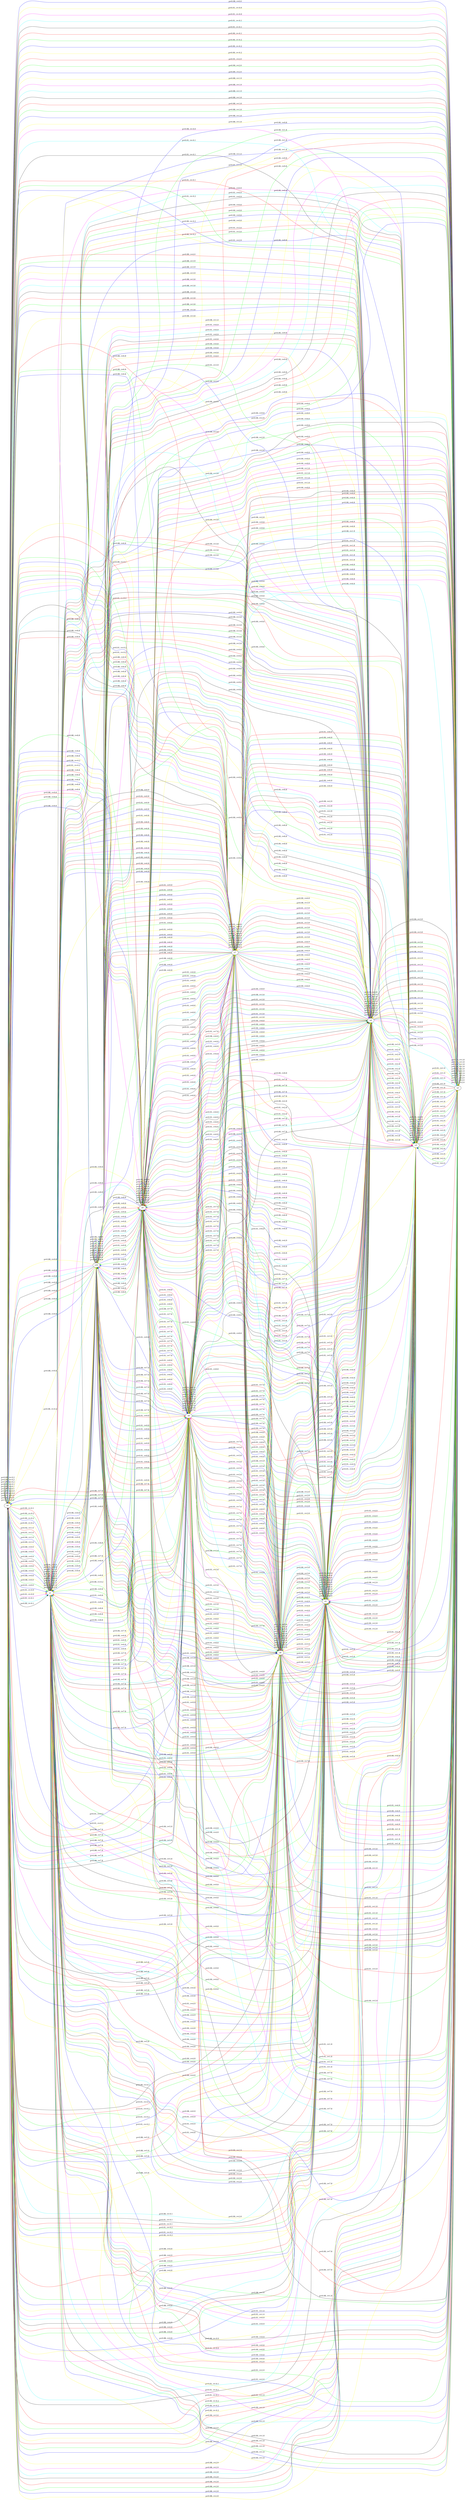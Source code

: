 digraph MDP {
ranksep=2; rankdir=LR; 
s0 -> s0 [label = " p=1.00, r=0.0", color=red];
s0 -> s0 [label = " p=0.92, r=0.0", color=green];
s0 -> s1 [label = " p=0.08, r=0.0", color=green];
s0 -> s0 [label = " p=0.91, r=0.0", color=blue];
s0 -> s1 [label = " p=0.01, r=0.0", color=blue];
s0 -> s2 [label = " p=0.08, r=0.0", color=blue];
s0 -> s0 [label = " p=0.90, r=-0.0", color=yellow];
s0 -> s1 [label = " p=0.01, r=-0.0", color=yellow];
s0 -> s2 [label = " p=0.01, r=-0.0", color=yellow];
s0 -> s3 [label = " p=0.08, r=-0.0", color=yellow];
s0 -> s0 [label = " p=0.89, r=-0.0", color=magenta];
s0 -> s1 [label = " p=0.01, r=-0.0", color=magenta];
s0 -> s2 [label = " p=0.01, r=-0.0", color=magenta];
s0 -> s3 [label = " p=0.01, r=-0.0", color=magenta];
s0 -> s4 [label = " p=0.08, r=-0.0", color=magenta];
s0 -> s0 [label = " p=0.88, r=-0.1", color=cyan];
s0 -> s1 [label = " p=0.01, r=-0.1", color=cyan];
s0 -> s2 [label = " p=0.01, r=-0.1", color=cyan];
s0 -> s3 [label = " p=0.01, r=-0.1", color=cyan];
s0 -> s4 [label = " p=0.01, r=-0.1", color=cyan];
s0 -> s5 [label = " p=0.08, r=-0.1", color=cyan];
s0 -> s0 [label = " p=0.88, r=-0.1", color=black];
s0 -> s1 [label = " p=0.00, r=-0.1", color=black];
s0 -> s2 [label = " p=0.01, r=-0.1", color=black];
s0 -> s3 [label = " p=0.01, r=-0.1", color=black];
s0 -> s4 [label = " p=0.01, r=-0.1", color=black];
s0 -> s5 [label = " p=0.01, r=-0.1", color=black];
s0 -> s6 [label = " p=0.08, r=-0.1", color=black];
s0 -> s0 [label = " p=0.88, r=-0.1", color=red];
s0 -> s1 [label = " p=0.00, r=-0.1", color=red];
s0 -> s2 [label = " p=0.00, r=-0.1", color=red];
s0 -> s3 [label = " p=0.01, r=-0.1", color=red];
s0 -> s4 [label = " p=0.01, r=-0.1", color=red];
s0 -> s5 [label = " p=0.01, r=-0.1", color=red];
s0 -> s6 [label = " p=0.01, r=-0.1", color=red];
s0 -> s7 [label = " p=0.08, r=-0.1", color=red];
s0 -> s0 [label = " p=0.88, r=-0.2", color=green];
s0 -> s1 [label = " p=0.00, r=-0.2", color=green];
s0 -> s2 [label = " p=0.00, r=-0.2", color=green];
s0 -> s3 [label = " p=0.00, r=-0.2", color=green];
s0 -> s4 [label = " p=0.01, r=-0.2", color=green];
s0 -> s5 [label = " p=0.01, r=-0.2", color=green];
s0 -> s6 [label = " p=0.01, r=-0.2", color=green];
s0 -> s7 [label = " p=0.01, r=-0.2", color=green];
s0 -> s8 [label = " p=0.08, r=-0.2", color=green];
s0 -> s0 [label = " p=0.88, r=-0.2", color=blue];
s0 -> s1 [label = " p=0.00, r=-0.2", color=blue];
s0 -> s2 [label = " p=0.00, r=-0.2", color=blue];
s0 -> s3 [label = " p=0.00, r=-0.2", color=blue];
s0 -> s4 [label = " p=0.00, r=-0.2", color=blue];
s0 -> s5 [label = " p=0.01, r=-0.2", color=blue];
s0 -> s6 [label = " p=0.01, r=-0.2", color=blue];
s0 -> s7 [label = " p=0.01, r=-0.2", color=blue];
s0 -> s8 [label = " p=0.01, r=-0.2", color=blue];
s0 -> s9 [label = " p=0.08, r=-0.2", color=blue];
s0 -> s0 [label = " p=0.88, r=-0.2", color=yellow];
s0 -> s1 [label = " p=0.00, r=-0.2", color=yellow];
s0 -> s2 [label = " p=0.00, r=-0.2", color=yellow];
s0 -> s3 [label = " p=0.00, r=-0.2", color=yellow];
s0 -> s4 [label = " p=0.00, r=-0.2", color=yellow];
s0 -> s5 [label = " p=0.00, r=-0.2", color=yellow];
s0 -> s6 [label = " p=0.01, r=-0.2", color=yellow];
s0 -> s7 [label = " p=0.01, r=-0.2", color=yellow];
s0 -> s8 [label = " p=0.01, r=-0.2", color=yellow];
s0 -> s9 [label = " p=0.01, r=-0.2", color=yellow];
s0 -> s10 [label = " p=0.08, r=-0.2", color=yellow];
s1 -> s0 [label = " p=0.92, r=1.0", color=red];
s1 -> s1 [label = " p=0.08, r=1.0", color=red];
s1 -> s0 [label = " p=0.91, r=1.0", color=green];
s1 -> s1 [label = " p=0.01, r=1.0", color=green];
s1 -> s2 [label = " p=0.08, r=1.0", color=green];
s1 -> s0 [label = " p=0.90, r=1.0", color=blue];
s1 -> s1 [label = " p=0.01, r=1.0", color=blue];
s1 -> s2 [label = " p=0.01, r=1.0", color=blue];
s1 -> s3 [label = " p=0.08, r=1.0", color=blue];
s1 -> s0 [label = " p=0.89, r=1.0", color=yellow];
s1 -> s1 [label = " p=0.01, r=1.0", color=yellow];
s1 -> s2 [label = " p=0.01, r=1.0", color=yellow];
s1 -> s3 [label = " p=0.01, r=1.0", color=yellow];
s1 -> s4 [label = " p=0.08, r=1.0", color=yellow];
s1 -> s0 [label = " p=0.88, r=0.9", color=magenta];
s1 -> s1 [label = " p=0.01, r=0.9", color=magenta];
s1 -> s2 [label = " p=0.01, r=0.9", color=magenta];
s1 -> s3 [label = " p=0.01, r=0.9", color=magenta];
s1 -> s4 [label = " p=0.01, r=0.9", color=magenta];
s1 -> s5 [label = " p=0.08, r=0.9", color=magenta];
s1 -> s0 [label = " p=0.88, r=0.9", color=cyan];
s1 -> s1 [label = " p=0.00, r=0.9", color=cyan];
s1 -> s2 [label = " p=0.01, r=0.9", color=cyan];
s1 -> s3 [label = " p=0.01, r=0.9", color=cyan];
s1 -> s4 [label = " p=0.01, r=0.9", color=cyan];
s1 -> s5 [label = " p=0.01, r=0.9", color=cyan];
s1 -> s6 [label = " p=0.08, r=0.9", color=cyan];
s1 -> s0 [label = " p=0.88, r=0.9", color=black];
s1 -> s1 [label = " p=0.00, r=0.9", color=black];
s1 -> s2 [label = " p=0.00, r=0.9", color=black];
s1 -> s3 [label = " p=0.01, r=0.9", color=black];
s1 -> s4 [label = " p=0.01, r=0.9", color=black];
s1 -> s5 [label = " p=0.01, r=0.9", color=black];
s1 -> s6 [label = " p=0.01, r=0.9", color=black];
s1 -> s7 [label = " p=0.08, r=0.9", color=black];
s1 -> s0 [label = " p=0.88, r=0.8", color=red];
s1 -> s1 [label = " p=0.00, r=0.8", color=red];
s1 -> s2 [label = " p=0.00, r=0.8", color=red];
s1 -> s3 [label = " p=0.00, r=0.8", color=red];
s1 -> s4 [label = " p=0.01, r=0.8", color=red];
s1 -> s5 [label = " p=0.01, r=0.8", color=red];
s1 -> s6 [label = " p=0.01, r=0.8", color=red];
s1 -> s7 [label = " p=0.01, r=0.8", color=red];
s1 -> s8 [label = " p=0.08, r=0.8", color=red];
s1 -> s0 [label = " p=0.88, r=0.8", color=green];
s1 -> s1 [label = " p=0.00, r=0.8", color=green];
s1 -> s2 [label = " p=0.00, r=0.8", color=green];
s1 -> s3 [label = " p=0.00, r=0.8", color=green];
s1 -> s4 [label = " p=0.00, r=0.8", color=green];
s1 -> s5 [label = " p=0.01, r=0.8", color=green];
s1 -> s6 [label = " p=0.01, r=0.8", color=green];
s1 -> s7 [label = " p=0.01, r=0.8", color=green];
s1 -> s8 [label = " p=0.01, r=0.8", color=green];
s1 -> s9 [label = " p=0.08, r=0.8", color=green];
s1 -> s0 [label = " p=0.88, r=0.8", color=blue];
s1 -> s1 [label = " p=0.00, r=0.8", color=blue];
s1 -> s2 [label = " p=0.00, r=0.8", color=blue];
s1 -> s3 [label = " p=0.00, r=0.8", color=blue];
s1 -> s4 [label = " p=0.00, r=0.8", color=blue];
s1 -> s5 [label = " p=0.00, r=0.8", color=blue];
s1 -> s6 [label = " p=0.01, r=0.8", color=blue];
s1 -> s7 [label = " p=0.01, r=0.8", color=blue];
s1 -> s8 [label = " p=0.01, r=0.8", color=blue];
s1 -> s9 [label = " p=0.01, r=0.8", color=blue];
s1 -> s10 [label = " p=0.08, r=0.8", color=blue];
s1 -> s0 [label = " p=0.88, r=0.8", color=yellow];
s1 -> s1 [label = " p=0.00, r=0.8", color=yellow];
s1 -> s2 [label = " p=0.00, r=0.8", color=yellow];
s1 -> s3 [label = " p=0.00, r=0.8", color=yellow];
s1 -> s4 [label = " p=0.00, r=0.8", color=yellow];
s1 -> s5 [label = " p=0.00, r=0.8", color=yellow];
s1 -> s6 [label = " p=0.01, r=0.8", color=yellow];
s1 -> s7 [label = " p=0.01, r=0.8", color=yellow];
s1 -> s8 [label = " p=0.01, r=0.8", color=yellow];
s1 -> s9 [label = " p=0.01, r=0.8", color=yellow];
s1 -> s10 [label = " p=0.08, r=0.8", color=yellow];
s2 -> s0 [label = " p=0.91, r=2.0", color=red];
s2 -> s1 [label = " p=0.01, r=2.0", color=red];
s2 -> s2 [label = " p=0.08, r=2.0", color=red];
s2 -> s0 [label = " p=0.90, r=2.0", color=green];
s2 -> s1 [label = " p=0.01, r=2.0", color=green];
s2 -> s2 [label = " p=0.01, r=2.0", color=green];
s2 -> s3 [label = " p=0.08, r=2.0", color=green];
s2 -> s0 [label = " p=0.89, r=2.0", color=blue];
s2 -> s1 [label = " p=0.01, r=2.0", color=blue];
s2 -> s2 [label = " p=0.01, r=2.0", color=blue];
s2 -> s3 [label = " p=0.01, r=2.0", color=blue];
s2 -> s4 [label = " p=0.08, r=2.0", color=blue];
s2 -> s0 [label = " p=0.88, r=1.9", color=yellow];
s2 -> s1 [label = " p=0.01, r=1.9", color=yellow];
s2 -> s2 [label = " p=0.01, r=1.9", color=yellow];
s2 -> s3 [label = " p=0.01, r=1.9", color=yellow];
s2 -> s4 [label = " p=0.01, r=1.9", color=yellow];
s2 -> s5 [label = " p=0.08, r=1.9", color=yellow];
s2 -> s0 [label = " p=0.88, r=1.9", color=magenta];
s2 -> s1 [label = " p=0.00, r=1.9", color=magenta];
s2 -> s2 [label = " p=0.01, r=1.9", color=magenta];
s2 -> s3 [label = " p=0.01, r=1.9", color=magenta];
s2 -> s4 [label = " p=0.01, r=1.9", color=magenta];
s2 -> s5 [label = " p=0.01, r=1.9", color=magenta];
s2 -> s6 [label = " p=0.08, r=1.9", color=magenta];
s2 -> s0 [label = " p=0.88, r=1.9", color=cyan];
s2 -> s1 [label = " p=0.00, r=1.9", color=cyan];
s2 -> s2 [label = " p=0.00, r=1.9", color=cyan];
s2 -> s3 [label = " p=0.01, r=1.9", color=cyan];
s2 -> s4 [label = " p=0.01, r=1.9", color=cyan];
s2 -> s5 [label = " p=0.01, r=1.9", color=cyan];
s2 -> s6 [label = " p=0.01, r=1.9", color=cyan];
s2 -> s7 [label = " p=0.08, r=1.9", color=cyan];
s2 -> s0 [label = " p=0.88, r=1.8", color=black];
s2 -> s1 [label = " p=0.00, r=1.8", color=black];
s2 -> s2 [label = " p=0.00, r=1.8", color=black];
s2 -> s3 [label = " p=0.00, r=1.8", color=black];
s2 -> s4 [label = " p=0.01, r=1.8", color=black];
s2 -> s5 [label = " p=0.01, r=1.8", color=black];
s2 -> s6 [label = " p=0.01, r=1.8", color=black];
s2 -> s7 [label = " p=0.01, r=1.8", color=black];
s2 -> s8 [label = " p=0.08, r=1.8", color=black];
s2 -> s0 [label = " p=0.88, r=1.8", color=red];
s2 -> s1 [label = " p=0.00, r=1.8", color=red];
s2 -> s2 [label = " p=0.00, r=1.8", color=red];
s2 -> s3 [label = " p=0.00, r=1.8", color=red];
s2 -> s4 [label = " p=0.00, r=1.8", color=red];
s2 -> s5 [label = " p=0.01, r=1.8", color=red];
s2 -> s6 [label = " p=0.01, r=1.8", color=red];
s2 -> s7 [label = " p=0.01, r=1.8", color=red];
s2 -> s8 [label = " p=0.01, r=1.8", color=red];
s2 -> s9 [label = " p=0.08, r=1.8", color=red];
s2 -> s0 [label = " p=0.88, r=1.8", color=green];
s2 -> s1 [label = " p=0.00, r=1.8", color=green];
s2 -> s2 [label = " p=0.00, r=1.8", color=green];
s2 -> s3 [label = " p=0.00, r=1.8", color=green];
s2 -> s4 [label = " p=0.00, r=1.8", color=green];
s2 -> s5 [label = " p=0.00, r=1.8", color=green];
s2 -> s6 [label = " p=0.01, r=1.8", color=green];
s2 -> s7 [label = " p=0.01, r=1.8", color=green];
s2 -> s8 [label = " p=0.01, r=1.8", color=green];
s2 -> s9 [label = " p=0.01, r=1.8", color=green];
s2 -> s10 [label = " p=0.08, r=1.8", color=green];
s2 -> s0 [label = " p=0.88, r=1.8", color=blue];
s2 -> s1 [label = " p=0.00, r=1.8", color=blue];
s2 -> s2 [label = " p=0.00, r=1.8", color=blue];
s2 -> s3 [label = " p=0.00, r=1.8", color=blue];
s2 -> s4 [label = " p=0.00, r=1.8", color=blue];
s2 -> s5 [label = " p=0.00, r=1.8", color=blue];
s2 -> s6 [label = " p=0.01, r=1.8", color=blue];
s2 -> s7 [label = " p=0.01, r=1.8", color=blue];
s2 -> s8 [label = " p=0.01, r=1.8", color=blue];
s2 -> s9 [label = " p=0.01, r=1.8", color=blue];
s2 -> s10 [label = " p=0.08, r=1.8", color=blue];
s2 -> s0 [label = " p=0.88, r=1.8", color=yellow];
s2 -> s1 [label = " p=0.00, r=1.8", color=yellow];
s2 -> s2 [label = " p=0.00, r=1.8", color=yellow];
s2 -> s3 [label = " p=0.00, r=1.8", color=yellow];
s2 -> s4 [label = " p=0.00, r=1.8", color=yellow];
s2 -> s5 [label = " p=0.00, r=1.8", color=yellow];
s2 -> s6 [label = " p=0.01, r=1.8", color=yellow];
s2 -> s7 [label = " p=0.01, r=1.8", color=yellow];
s2 -> s8 [label = " p=0.01, r=1.8", color=yellow];
s2 -> s9 [label = " p=0.01, r=1.8", color=yellow];
s2 -> s10 [label = " p=0.08, r=1.8", color=yellow];
s3 -> s0 [label = " p=0.90, r=3.0", color=red];
s3 -> s1 [label = " p=0.01, r=3.0", color=red];
s3 -> s2 [label = " p=0.01, r=3.0", color=red];
s3 -> s3 [label = " p=0.08, r=3.0", color=red];
s3 -> s0 [label = " p=0.89, r=3.0", color=green];
s3 -> s1 [label = " p=0.01, r=3.0", color=green];
s3 -> s2 [label = " p=0.01, r=3.0", color=green];
s3 -> s3 [label = " p=0.01, r=3.0", color=green];
s3 -> s4 [label = " p=0.08, r=3.0", color=green];
s3 -> s0 [label = " p=0.88, r=2.9", color=blue];
s3 -> s1 [label = " p=0.01, r=2.9", color=blue];
s3 -> s2 [label = " p=0.01, r=2.9", color=blue];
s3 -> s3 [label = " p=0.01, r=2.9", color=blue];
s3 -> s4 [label = " p=0.01, r=2.9", color=blue];
s3 -> s5 [label = " p=0.08, r=2.9", color=blue];
s3 -> s0 [label = " p=0.88, r=2.9", color=yellow];
s3 -> s1 [label = " p=0.00, r=2.9", color=yellow];
s3 -> s2 [label = " p=0.01, r=2.9", color=yellow];
s3 -> s3 [label = " p=0.01, r=2.9", color=yellow];
s3 -> s4 [label = " p=0.01, r=2.9", color=yellow];
s3 -> s5 [label = " p=0.01, r=2.9", color=yellow];
s3 -> s6 [label = " p=0.08, r=2.9", color=yellow];
s3 -> s0 [label = " p=0.88, r=2.9", color=magenta];
s3 -> s1 [label = " p=0.00, r=2.9", color=magenta];
s3 -> s2 [label = " p=0.00, r=2.9", color=magenta];
s3 -> s3 [label = " p=0.01, r=2.9", color=magenta];
s3 -> s4 [label = " p=0.01, r=2.9", color=magenta];
s3 -> s5 [label = " p=0.01, r=2.9", color=magenta];
s3 -> s6 [label = " p=0.01, r=2.9", color=magenta];
s3 -> s7 [label = " p=0.08, r=2.9", color=magenta];
s3 -> s0 [label = " p=0.88, r=2.8", color=cyan];
s3 -> s1 [label = " p=0.00, r=2.8", color=cyan];
s3 -> s2 [label = " p=0.00, r=2.8", color=cyan];
s3 -> s3 [label = " p=0.00, r=2.8", color=cyan];
s3 -> s4 [label = " p=0.01, r=2.8", color=cyan];
s3 -> s5 [label = " p=0.01, r=2.8", color=cyan];
s3 -> s6 [label = " p=0.01, r=2.8", color=cyan];
s3 -> s7 [label = " p=0.01, r=2.8", color=cyan];
s3 -> s8 [label = " p=0.08, r=2.8", color=cyan];
s3 -> s0 [label = " p=0.88, r=2.8", color=black];
s3 -> s1 [label = " p=0.00, r=2.8", color=black];
s3 -> s2 [label = " p=0.00, r=2.8", color=black];
s3 -> s3 [label = " p=0.00, r=2.8", color=black];
s3 -> s4 [label = " p=0.00, r=2.8", color=black];
s3 -> s5 [label = " p=0.01, r=2.8", color=black];
s3 -> s6 [label = " p=0.01, r=2.8", color=black];
s3 -> s7 [label = " p=0.01, r=2.8", color=black];
s3 -> s8 [label = " p=0.01, r=2.8", color=black];
s3 -> s9 [label = " p=0.08, r=2.8", color=black];
s3 -> s0 [label = " p=0.88, r=2.8", color=red];
s3 -> s1 [label = " p=0.00, r=2.8", color=red];
s3 -> s2 [label = " p=0.00, r=2.8", color=red];
s3 -> s3 [label = " p=0.00, r=2.8", color=red];
s3 -> s4 [label = " p=0.00, r=2.8", color=red];
s3 -> s5 [label = " p=0.00, r=2.8", color=red];
s3 -> s6 [label = " p=0.01, r=2.8", color=red];
s3 -> s7 [label = " p=0.01, r=2.8", color=red];
s3 -> s8 [label = " p=0.01, r=2.8", color=red];
s3 -> s9 [label = " p=0.01, r=2.8", color=red];
s3 -> s10 [label = " p=0.08, r=2.8", color=red];
s3 -> s0 [label = " p=0.88, r=2.8", color=green];
s3 -> s1 [label = " p=0.00, r=2.8", color=green];
s3 -> s2 [label = " p=0.00, r=2.8", color=green];
s3 -> s3 [label = " p=0.00, r=2.8", color=green];
s3 -> s4 [label = " p=0.00, r=2.8", color=green];
s3 -> s5 [label = " p=0.00, r=2.8", color=green];
s3 -> s6 [label = " p=0.01, r=2.8", color=green];
s3 -> s7 [label = " p=0.01, r=2.8", color=green];
s3 -> s8 [label = " p=0.01, r=2.8", color=green];
s3 -> s9 [label = " p=0.01, r=2.8", color=green];
s3 -> s10 [label = " p=0.08, r=2.8", color=green];
s3 -> s0 [label = " p=0.88, r=2.8", color=blue];
s3 -> s1 [label = " p=0.00, r=2.8", color=blue];
s3 -> s2 [label = " p=0.00, r=2.8", color=blue];
s3 -> s3 [label = " p=0.00, r=2.8", color=blue];
s3 -> s4 [label = " p=0.00, r=2.8", color=blue];
s3 -> s5 [label = " p=0.00, r=2.8", color=blue];
s3 -> s6 [label = " p=0.01, r=2.8", color=blue];
s3 -> s7 [label = " p=0.01, r=2.8", color=blue];
s3 -> s8 [label = " p=0.01, r=2.8", color=blue];
s3 -> s9 [label = " p=0.01, r=2.8", color=blue];
s3 -> s10 [label = " p=0.08, r=2.8", color=blue];
s3 -> s0 [label = " p=0.88, r=2.8", color=yellow];
s3 -> s1 [label = " p=0.00, r=2.8", color=yellow];
s3 -> s2 [label = " p=0.00, r=2.8", color=yellow];
s3 -> s3 [label = " p=0.00, r=2.8", color=yellow];
s3 -> s4 [label = " p=0.00, r=2.8", color=yellow];
s3 -> s5 [label = " p=0.00, r=2.8", color=yellow];
s3 -> s6 [label = " p=0.01, r=2.8", color=yellow];
s3 -> s7 [label = " p=0.01, r=2.8", color=yellow];
s3 -> s8 [label = " p=0.01, r=2.8", color=yellow];
s3 -> s9 [label = " p=0.01, r=2.8", color=yellow];
s3 -> s10 [label = " p=0.08, r=2.8", color=yellow];
s4 -> s0 [label = " p=0.89, r=4.0", color=red];
s4 -> s1 [label = " p=0.01, r=4.0", color=red];
s4 -> s2 [label = " p=0.01, r=4.0", color=red];
s4 -> s3 [label = " p=0.01, r=4.0", color=red];
s4 -> s4 [label = " p=0.08, r=4.0", color=red];
s4 -> s0 [label = " p=0.88, r=3.9", color=green];
s4 -> s1 [label = " p=0.01, r=3.9", color=green];
s4 -> s2 [label = " p=0.01, r=3.9", color=green];
s4 -> s3 [label = " p=0.01, r=3.9", color=green];
s4 -> s4 [label = " p=0.01, r=3.9", color=green];
s4 -> s5 [label = " p=0.08, r=3.9", color=green];
s4 -> s0 [label = " p=0.88, r=3.9", color=blue];
s4 -> s1 [label = " p=0.00, r=3.9", color=blue];
s4 -> s2 [label = " p=0.01, r=3.9", color=blue];
s4 -> s3 [label = " p=0.01, r=3.9", color=blue];
s4 -> s4 [label = " p=0.01, r=3.9", color=blue];
s4 -> s5 [label = " p=0.01, r=3.9", color=blue];
s4 -> s6 [label = " p=0.08, r=3.9", color=blue];
s4 -> s0 [label = " p=0.88, r=3.9", color=yellow];
s4 -> s1 [label = " p=0.00, r=3.9", color=yellow];
s4 -> s2 [label = " p=0.00, r=3.9", color=yellow];
s4 -> s3 [label = " p=0.01, r=3.9", color=yellow];
s4 -> s4 [label = " p=0.01, r=3.9", color=yellow];
s4 -> s5 [label = " p=0.01, r=3.9", color=yellow];
s4 -> s6 [label = " p=0.01, r=3.9", color=yellow];
s4 -> s7 [label = " p=0.08, r=3.9", color=yellow];
s4 -> s0 [label = " p=0.88, r=3.8", color=magenta];
s4 -> s1 [label = " p=0.00, r=3.8", color=magenta];
s4 -> s2 [label = " p=0.00, r=3.8", color=magenta];
s4 -> s3 [label = " p=0.00, r=3.8", color=magenta];
s4 -> s4 [label = " p=0.01, r=3.8", color=magenta];
s4 -> s5 [label = " p=0.01, r=3.8", color=magenta];
s4 -> s6 [label = " p=0.01, r=3.8", color=magenta];
s4 -> s7 [label = " p=0.01, r=3.8", color=magenta];
s4 -> s8 [label = " p=0.08, r=3.8", color=magenta];
s4 -> s0 [label = " p=0.88, r=3.8", color=cyan];
s4 -> s1 [label = " p=0.00, r=3.8", color=cyan];
s4 -> s2 [label = " p=0.00, r=3.8", color=cyan];
s4 -> s3 [label = " p=0.00, r=3.8", color=cyan];
s4 -> s4 [label = " p=0.00, r=3.8", color=cyan];
s4 -> s5 [label = " p=0.01, r=3.8", color=cyan];
s4 -> s6 [label = " p=0.01, r=3.8", color=cyan];
s4 -> s7 [label = " p=0.01, r=3.8", color=cyan];
s4 -> s8 [label = " p=0.01, r=3.8", color=cyan];
s4 -> s9 [label = " p=0.08, r=3.8", color=cyan];
s4 -> s0 [label = " p=0.88, r=3.8", color=black];
s4 -> s1 [label = " p=0.00, r=3.8", color=black];
s4 -> s2 [label = " p=0.00, r=3.8", color=black];
s4 -> s3 [label = " p=0.00, r=3.8", color=black];
s4 -> s4 [label = " p=0.00, r=3.8", color=black];
s4 -> s5 [label = " p=0.00, r=3.8", color=black];
s4 -> s6 [label = " p=0.01, r=3.8", color=black];
s4 -> s7 [label = " p=0.01, r=3.8", color=black];
s4 -> s8 [label = " p=0.01, r=3.8", color=black];
s4 -> s9 [label = " p=0.01, r=3.8", color=black];
s4 -> s10 [label = " p=0.08, r=3.8", color=black];
s4 -> s0 [label = " p=0.88, r=3.8", color=red];
s4 -> s1 [label = " p=0.00, r=3.8", color=red];
s4 -> s2 [label = " p=0.00, r=3.8", color=red];
s4 -> s3 [label = " p=0.00, r=3.8", color=red];
s4 -> s4 [label = " p=0.00, r=3.8", color=red];
s4 -> s5 [label = " p=0.00, r=3.8", color=red];
s4 -> s6 [label = " p=0.01, r=3.8", color=red];
s4 -> s7 [label = " p=0.01, r=3.8", color=red];
s4 -> s8 [label = " p=0.01, r=3.8", color=red];
s4 -> s9 [label = " p=0.01, r=3.8", color=red];
s4 -> s10 [label = " p=0.08, r=3.8", color=red];
s4 -> s0 [label = " p=0.88, r=3.8", color=green];
s4 -> s1 [label = " p=0.00, r=3.8", color=green];
s4 -> s2 [label = " p=0.00, r=3.8", color=green];
s4 -> s3 [label = " p=0.00, r=3.8", color=green];
s4 -> s4 [label = " p=0.00, r=3.8", color=green];
s4 -> s5 [label = " p=0.00, r=3.8", color=green];
s4 -> s6 [label = " p=0.01, r=3.8", color=green];
s4 -> s7 [label = " p=0.01, r=3.8", color=green];
s4 -> s8 [label = " p=0.01, r=3.8", color=green];
s4 -> s9 [label = " p=0.01, r=3.8", color=green];
s4 -> s10 [label = " p=0.08, r=3.8", color=green];
s4 -> s0 [label = " p=0.88, r=3.8", color=blue];
s4 -> s1 [label = " p=0.00, r=3.8", color=blue];
s4 -> s2 [label = " p=0.00, r=3.8", color=blue];
s4 -> s3 [label = " p=0.00, r=3.8", color=blue];
s4 -> s4 [label = " p=0.00, r=3.8", color=blue];
s4 -> s5 [label = " p=0.00, r=3.8", color=blue];
s4 -> s6 [label = " p=0.01, r=3.8", color=blue];
s4 -> s7 [label = " p=0.01, r=3.8", color=blue];
s4 -> s8 [label = " p=0.01, r=3.8", color=blue];
s4 -> s9 [label = " p=0.01, r=3.8", color=blue];
s4 -> s10 [label = " p=0.08, r=3.8", color=blue];
s4 -> s0 [label = " p=0.88, r=3.8", color=yellow];
s4 -> s1 [label = " p=0.00, r=3.8", color=yellow];
s4 -> s2 [label = " p=0.00, r=3.8", color=yellow];
s4 -> s3 [label = " p=0.00, r=3.8", color=yellow];
s4 -> s4 [label = " p=0.00, r=3.8", color=yellow];
s4 -> s5 [label = " p=0.00, r=3.8", color=yellow];
s4 -> s6 [label = " p=0.01, r=3.8", color=yellow];
s4 -> s7 [label = " p=0.01, r=3.8", color=yellow];
s4 -> s8 [label = " p=0.01, r=3.8", color=yellow];
s4 -> s9 [label = " p=0.01, r=3.8", color=yellow];
s4 -> s10 [label = " p=0.08, r=3.8", color=yellow];
s5 -> s0 [label = " p=0.88, r=4.9", color=red];
s5 -> s1 [label = " p=0.01, r=4.9", color=red];
s5 -> s2 [label = " p=0.01, r=4.9", color=red];
s5 -> s3 [label = " p=0.01, r=4.9", color=red];
s5 -> s4 [label = " p=0.01, r=4.9", color=red];
s5 -> s5 [label = " p=0.08, r=4.9", color=red];
s5 -> s0 [label = " p=0.88, r=4.9", color=green];
s5 -> s1 [label = " p=0.00, r=4.9", color=green];
s5 -> s2 [label = " p=0.01, r=4.9", color=green];
s5 -> s3 [label = " p=0.01, r=4.9", color=green];
s5 -> s4 [label = " p=0.01, r=4.9", color=green];
s5 -> s5 [label = " p=0.01, r=4.9", color=green];
s5 -> s6 [label = " p=0.08, r=4.9", color=green];
s5 -> s0 [label = " p=0.88, r=4.9", color=blue];
s5 -> s1 [label = " p=0.00, r=4.9", color=blue];
s5 -> s2 [label = " p=0.00, r=4.9", color=blue];
s5 -> s3 [label = " p=0.01, r=4.9", color=blue];
s5 -> s4 [label = " p=0.01, r=4.9", color=blue];
s5 -> s5 [label = " p=0.01, r=4.9", color=blue];
s5 -> s6 [label = " p=0.01, r=4.9", color=blue];
s5 -> s7 [label = " p=0.08, r=4.9", color=blue];
s5 -> s0 [label = " p=0.88, r=4.8", color=yellow];
s5 -> s1 [label = " p=0.00, r=4.8", color=yellow];
s5 -> s2 [label = " p=0.00, r=4.8", color=yellow];
s5 -> s3 [label = " p=0.00, r=4.8", color=yellow];
s5 -> s4 [label = " p=0.01, r=4.8", color=yellow];
s5 -> s5 [label = " p=0.01, r=4.8", color=yellow];
s5 -> s6 [label = " p=0.01, r=4.8", color=yellow];
s5 -> s7 [label = " p=0.01, r=4.8", color=yellow];
s5 -> s8 [label = " p=0.08, r=4.8", color=yellow];
s5 -> s0 [label = " p=0.88, r=4.8", color=magenta];
s5 -> s1 [label = " p=0.00, r=4.8", color=magenta];
s5 -> s2 [label = " p=0.00, r=4.8", color=magenta];
s5 -> s3 [label = " p=0.00, r=4.8", color=magenta];
s5 -> s4 [label = " p=0.00, r=4.8", color=magenta];
s5 -> s5 [label = " p=0.01, r=4.8", color=magenta];
s5 -> s6 [label = " p=0.01, r=4.8", color=magenta];
s5 -> s7 [label = " p=0.01, r=4.8", color=magenta];
s5 -> s8 [label = " p=0.01, r=4.8", color=magenta];
s5 -> s9 [label = " p=0.08, r=4.8", color=magenta];
s5 -> s0 [label = " p=0.88, r=4.8", color=cyan];
s5 -> s1 [label = " p=0.00, r=4.8", color=cyan];
s5 -> s2 [label = " p=0.00, r=4.8", color=cyan];
s5 -> s3 [label = " p=0.00, r=4.8", color=cyan];
s5 -> s4 [label = " p=0.00, r=4.8", color=cyan];
s5 -> s5 [label = " p=0.00, r=4.8", color=cyan];
s5 -> s6 [label = " p=0.01, r=4.8", color=cyan];
s5 -> s7 [label = " p=0.01, r=4.8", color=cyan];
s5 -> s8 [label = " p=0.01, r=4.8", color=cyan];
s5 -> s9 [label = " p=0.01, r=4.8", color=cyan];
s5 -> s10 [label = " p=0.08, r=4.8", color=cyan];
s5 -> s0 [label = " p=0.88, r=4.8", color=black];
s5 -> s1 [label = " p=0.00, r=4.8", color=black];
s5 -> s2 [label = " p=0.00, r=4.8", color=black];
s5 -> s3 [label = " p=0.00, r=4.8", color=black];
s5 -> s4 [label = " p=0.00, r=4.8", color=black];
s5 -> s5 [label = " p=0.00, r=4.8", color=black];
s5 -> s6 [label = " p=0.01, r=4.8", color=black];
s5 -> s7 [label = " p=0.01, r=4.8", color=black];
s5 -> s8 [label = " p=0.01, r=4.8", color=black];
s5 -> s9 [label = " p=0.01, r=4.8", color=black];
s5 -> s10 [label = " p=0.08, r=4.8", color=black];
s5 -> s0 [label = " p=0.88, r=4.8", color=red];
s5 -> s1 [label = " p=0.00, r=4.8", color=red];
s5 -> s2 [label = " p=0.00, r=4.8", color=red];
s5 -> s3 [label = " p=0.00, r=4.8", color=red];
s5 -> s4 [label = " p=0.00, r=4.8", color=red];
s5 -> s5 [label = " p=0.00, r=4.8", color=red];
s5 -> s6 [label = " p=0.01, r=4.8", color=red];
s5 -> s7 [label = " p=0.01, r=4.8", color=red];
s5 -> s8 [label = " p=0.01, r=4.8", color=red];
s5 -> s9 [label = " p=0.01, r=4.8", color=red];
s5 -> s10 [label = " p=0.08, r=4.8", color=red];
s5 -> s0 [label = " p=0.88, r=4.8", color=green];
s5 -> s1 [label = " p=0.00, r=4.8", color=green];
s5 -> s2 [label = " p=0.00, r=4.8", color=green];
s5 -> s3 [label = " p=0.00, r=4.8", color=green];
s5 -> s4 [label = " p=0.00, r=4.8", color=green];
s5 -> s5 [label = " p=0.00, r=4.8", color=green];
s5 -> s6 [label = " p=0.01, r=4.8", color=green];
s5 -> s7 [label = " p=0.01, r=4.8", color=green];
s5 -> s8 [label = " p=0.01, r=4.8", color=green];
s5 -> s9 [label = " p=0.01, r=4.8", color=green];
s5 -> s10 [label = " p=0.08, r=4.8", color=green];
s5 -> s0 [label = " p=0.88, r=4.8", color=blue];
s5 -> s1 [label = " p=0.00, r=4.8", color=blue];
s5 -> s2 [label = " p=0.00, r=4.8", color=blue];
s5 -> s3 [label = " p=0.00, r=4.8", color=blue];
s5 -> s4 [label = " p=0.00, r=4.8", color=blue];
s5 -> s5 [label = " p=0.00, r=4.8", color=blue];
s5 -> s6 [label = " p=0.01, r=4.8", color=blue];
s5 -> s7 [label = " p=0.01, r=4.8", color=blue];
s5 -> s8 [label = " p=0.01, r=4.8", color=blue];
s5 -> s9 [label = " p=0.01, r=4.8", color=blue];
s5 -> s10 [label = " p=0.08, r=4.8", color=blue];
s5 -> s0 [label = " p=0.88, r=4.8", color=yellow];
s5 -> s1 [label = " p=0.00, r=4.8", color=yellow];
s5 -> s2 [label = " p=0.00, r=4.8", color=yellow];
s5 -> s3 [label = " p=0.00, r=4.8", color=yellow];
s5 -> s4 [label = " p=0.00, r=4.8", color=yellow];
s5 -> s5 [label = " p=0.00, r=4.8", color=yellow];
s5 -> s6 [label = " p=0.01, r=4.8", color=yellow];
s5 -> s7 [label = " p=0.01, r=4.8", color=yellow];
s5 -> s8 [label = " p=0.01, r=4.8", color=yellow];
s5 -> s9 [label = " p=0.01, r=4.8", color=yellow];
s5 -> s10 [label = " p=0.08, r=4.8", color=yellow];
s6 -> s0 [label = " p=0.88, r=5.9", color=red];
s6 -> s1 [label = " p=0.00, r=5.9", color=red];
s6 -> s2 [label = " p=0.01, r=5.9", color=red];
s6 -> s3 [label = " p=0.01, r=5.9", color=red];
s6 -> s4 [label = " p=0.01, r=5.9", color=red];
s6 -> s5 [label = " p=0.01, r=5.9", color=red];
s6 -> s6 [label = " p=0.08, r=5.9", color=red];
s6 -> s0 [label = " p=0.88, r=5.9", color=green];
s6 -> s1 [label = " p=0.00, r=5.9", color=green];
s6 -> s2 [label = " p=0.00, r=5.9", color=green];
s6 -> s3 [label = " p=0.01, r=5.9", color=green];
s6 -> s4 [label = " p=0.01, r=5.9", color=green];
s6 -> s5 [label = " p=0.01, r=5.9", color=green];
s6 -> s6 [label = " p=0.01, r=5.9", color=green];
s6 -> s7 [label = " p=0.08, r=5.9", color=green];
s6 -> s0 [label = " p=0.88, r=5.8", color=blue];
s6 -> s1 [label = " p=0.00, r=5.8", color=blue];
s6 -> s2 [label = " p=0.00, r=5.8", color=blue];
s6 -> s3 [label = " p=0.00, r=5.8", color=blue];
s6 -> s4 [label = " p=0.01, r=5.8", color=blue];
s6 -> s5 [label = " p=0.01, r=5.8", color=blue];
s6 -> s6 [label = " p=0.01, r=5.8", color=blue];
s6 -> s7 [label = " p=0.01, r=5.8", color=blue];
s6 -> s8 [label = " p=0.08, r=5.8", color=blue];
s6 -> s0 [label = " p=0.88, r=5.8", color=yellow];
s6 -> s1 [label = " p=0.00, r=5.8", color=yellow];
s6 -> s2 [label = " p=0.00, r=5.8", color=yellow];
s6 -> s3 [label = " p=0.00, r=5.8", color=yellow];
s6 -> s4 [label = " p=0.00, r=5.8", color=yellow];
s6 -> s5 [label = " p=0.01, r=5.8", color=yellow];
s6 -> s6 [label = " p=0.01, r=5.8", color=yellow];
s6 -> s7 [label = " p=0.01, r=5.8", color=yellow];
s6 -> s8 [label = " p=0.01, r=5.8", color=yellow];
s6 -> s9 [label = " p=0.08, r=5.8", color=yellow];
s6 -> s0 [label = " p=0.88, r=5.8", color=magenta];
s6 -> s1 [label = " p=0.00, r=5.8", color=magenta];
s6 -> s2 [label = " p=0.00, r=5.8", color=magenta];
s6 -> s3 [label = " p=0.00, r=5.8", color=magenta];
s6 -> s4 [label = " p=0.00, r=5.8", color=magenta];
s6 -> s5 [label = " p=0.00, r=5.8", color=magenta];
s6 -> s6 [label = " p=0.01, r=5.8", color=magenta];
s6 -> s7 [label = " p=0.01, r=5.8", color=magenta];
s6 -> s8 [label = " p=0.01, r=5.8", color=magenta];
s6 -> s9 [label = " p=0.01, r=5.8", color=magenta];
s6 -> s10 [label = " p=0.08, r=5.8", color=magenta];
s6 -> s0 [label = " p=0.88, r=5.8", color=cyan];
s6 -> s1 [label = " p=0.00, r=5.8", color=cyan];
s6 -> s2 [label = " p=0.00, r=5.8", color=cyan];
s6 -> s3 [label = " p=0.00, r=5.8", color=cyan];
s6 -> s4 [label = " p=0.00, r=5.8", color=cyan];
s6 -> s5 [label = " p=0.00, r=5.8", color=cyan];
s6 -> s6 [label = " p=0.01, r=5.8", color=cyan];
s6 -> s7 [label = " p=0.01, r=5.8", color=cyan];
s6 -> s8 [label = " p=0.01, r=5.8", color=cyan];
s6 -> s9 [label = " p=0.01, r=5.8", color=cyan];
s6 -> s10 [label = " p=0.08, r=5.8", color=cyan];
s6 -> s0 [label = " p=0.88, r=5.8", color=black];
s6 -> s1 [label = " p=0.00, r=5.8", color=black];
s6 -> s2 [label = " p=0.00, r=5.8", color=black];
s6 -> s3 [label = " p=0.00, r=5.8", color=black];
s6 -> s4 [label = " p=0.00, r=5.8", color=black];
s6 -> s5 [label = " p=0.00, r=5.8", color=black];
s6 -> s6 [label = " p=0.01, r=5.8", color=black];
s6 -> s7 [label = " p=0.01, r=5.8", color=black];
s6 -> s8 [label = " p=0.01, r=5.8", color=black];
s6 -> s9 [label = " p=0.01, r=5.8", color=black];
s6 -> s10 [label = " p=0.08, r=5.8", color=black];
s6 -> s0 [label = " p=0.88, r=5.8", color=red];
s6 -> s1 [label = " p=0.00, r=5.8", color=red];
s6 -> s2 [label = " p=0.00, r=5.8", color=red];
s6 -> s3 [label = " p=0.00, r=5.8", color=red];
s6 -> s4 [label = " p=0.00, r=5.8", color=red];
s6 -> s5 [label = " p=0.00, r=5.8", color=red];
s6 -> s6 [label = " p=0.01, r=5.8", color=red];
s6 -> s7 [label = " p=0.01, r=5.8", color=red];
s6 -> s8 [label = " p=0.01, r=5.8", color=red];
s6 -> s9 [label = " p=0.01, r=5.8", color=red];
s6 -> s10 [label = " p=0.08, r=5.8", color=red];
s6 -> s0 [label = " p=0.88, r=5.8", color=green];
s6 -> s1 [label = " p=0.00, r=5.8", color=green];
s6 -> s2 [label = " p=0.00, r=5.8", color=green];
s6 -> s3 [label = " p=0.00, r=5.8", color=green];
s6 -> s4 [label = " p=0.00, r=5.8", color=green];
s6 -> s5 [label = " p=0.00, r=5.8", color=green];
s6 -> s6 [label = " p=0.01, r=5.8", color=green];
s6 -> s7 [label = " p=0.01, r=5.8", color=green];
s6 -> s8 [label = " p=0.01, r=5.8", color=green];
s6 -> s9 [label = " p=0.01, r=5.8", color=green];
s6 -> s10 [label = " p=0.08, r=5.8", color=green];
s6 -> s0 [label = " p=0.88, r=5.8", color=blue];
s6 -> s1 [label = " p=0.00, r=5.8", color=blue];
s6 -> s2 [label = " p=0.00, r=5.8", color=blue];
s6 -> s3 [label = " p=0.00, r=5.8", color=blue];
s6 -> s4 [label = " p=0.00, r=5.8", color=blue];
s6 -> s5 [label = " p=0.00, r=5.8", color=blue];
s6 -> s6 [label = " p=0.01, r=5.8", color=blue];
s6 -> s7 [label = " p=0.01, r=5.8", color=blue];
s6 -> s8 [label = " p=0.01, r=5.8", color=blue];
s6 -> s9 [label = " p=0.01, r=5.8", color=blue];
s6 -> s10 [label = " p=0.08, r=5.8", color=blue];
s6 -> s0 [label = " p=0.88, r=5.8", color=yellow];
s6 -> s1 [label = " p=0.00, r=5.8", color=yellow];
s6 -> s2 [label = " p=0.00, r=5.8", color=yellow];
s6 -> s3 [label = " p=0.00, r=5.8", color=yellow];
s6 -> s4 [label = " p=0.00, r=5.8", color=yellow];
s6 -> s5 [label = " p=0.00, r=5.8", color=yellow];
s6 -> s6 [label = " p=0.01, r=5.8", color=yellow];
s6 -> s7 [label = " p=0.01, r=5.8", color=yellow];
s6 -> s8 [label = " p=0.01, r=5.8", color=yellow];
s6 -> s9 [label = " p=0.01, r=5.8", color=yellow];
s6 -> s10 [label = " p=0.08, r=5.8", color=yellow];
s7 -> s0 [label = " p=0.88, r=6.9", color=red];
s7 -> s1 [label = " p=0.00, r=6.9", color=red];
s7 -> s2 [label = " p=0.00, r=6.9", color=red];
s7 -> s3 [label = " p=0.01, r=6.9", color=red];
s7 -> s4 [label = " p=0.01, r=6.9", color=red];
s7 -> s5 [label = " p=0.01, r=6.9", color=red];
s7 -> s6 [label = " p=0.01, r=6.9", color=red];
s7 -> s7 [label = " p=0.08, r=6.9", color=red];
s7 -> s0 [label = " p=0.88, r=6.8", color=green];
s7 -> s1 [label = " p=0.00, r=6.8", color=green];
s7 -> s2 [label = " p=0.00, r=6.8", color=green];
s7 -> s3 [label = " p=0.00, r=6.8", color=green];
s7 -> s4 [label = " p=0.01, r=6.8", color=green];
s7 -> s5 [label = " p=0.01, r=6.8", color=green];
s7 -> s6 [label = " p=0.01, r=6.8", color=green];
s7 -> s7 [label = " p=0.01, r=6.8", color=green];
s7 -> s8 [label = " p=0.08, r=6.8", color=green];
s7 -> s0 [label = " p=0.88, r=6.8", color=blue];
s7 -> s1 [label = " p=0.00, r=6.8", color=blue];
s7 -> s2 [label = " p=0.00, r=6.8", color=blue];
s7 -> s3 [label = " p=0.00, r=6.8", color=blue];
s7 -> s4 [label = " p=0.00, r=6.8", color=blue];
s7 -> s5 [label = " p=0.01, r=6.8", color=blue];
s7 -> s6 [label = " p=0.01, r=6.8", color=blue];
s7 -> s7 [label = " p=0.01, r=6.8", color=blue];
s7 -> s8 [label = " p=0.01, r=6.8", color=blue];
s7 -> s9 [label = " p=0.08, r=6.8", color=blue];
s7 -> s0 [label = " p=0.88, r=6.8", color=yellow];
s7 -> s1 [label = " p=0.00, r=6.8", color=yellow];
s7 -> s2 [label = " p=0.00, r=6.8", color=yellow];
s7 -> s3 [label = " p=0.00, r=6.8", color=yellow];
s7 -> s4 [label = " p=0.00, r=6.8", color=yellow];
s7 -> s5 [label = " p=0.00, r=6.8", color=yellow];
s7 -> s6 [label = " p=0.01, r=6.8", color=yellow];
s7 -> s7 [label = " p=0.01, r=6.8", color=yellow];
s7 -> s8 [label = " p=0.01, r=6.8", color=yellow];
s7 -> s9 [label = " p=0.01, r=6.8", color=yellow];
s7 -> s10 [label = " p=0.08, r=6.8", color=yellow];
s7 -> s0 [label = " p=0.88, r=6.8", color=magenta];
s7 -> s1 [label = " p=0.00, r=6.8", color=magenta];
s7 -> s2 [label = " p=0.00, r=6.8", color=magenta];
s7 -> s3 [label = " p=0.00, r=6.8", color=magenta];
s7 -> s4 [label = " p=0.00, r=6.8", color=magenta];
s7 -> s5 [label = " p=0.00, r=6.8", color=magenta];
s7 -> s6 [label = " p=0.01, r=6.8", color=magenta];
s7 -> s7 [label = " p=0.01, r=6.8", color=magenta];
s7 -> s8 [label = " p=0.01, r=6.8", color=magenta];
s7 -> s9 [label = " p=0.01, r=6.8", color=magenta];
s7 -> s10 [label = " p=0.08, r=6.8", color=magenta];
s7 -> s0 [label = " p=0.88, r=6.8", color=cyan];
s7 -> s1 [label = " p=0.00, r=6.8", color=cyan];
s7 -> s2 [label = " p=0.00, r=6.8", color=cyan];
s7 -> s3 [label = " p=0.00, r=6.8", color=cyan];
s7 -> s4 [label = " p=0.00, r=6.8", color=cyan];
s7 -> s5 [label = " p=0.00, r=6.8", color=cyan];
s7 -> s6 [label = " p=0.01, r=6.8", color=cyan];
s7 -> s7 [label = " p=0.01, r=6.8", color=cyan];
s7 -> s8 [label = " p=0.01, r=6.8", color=cyan];
s7 -> s9 [label = " p=0.01, r=6.8", color=cyan];
s7 -> s10 [label = " p=0.08, r=6.8", color=cyan];
s7 -> s0 [label = " p=0.88, r=6.8", color=black];
s7 -> s1 [label = " p=0.00, r=6.8", color=black];
s7 -> s2 [label = " p=0.00, r=6.8", color=black];
s7 -> s3 [label = " p=0.00, r=6.8", color=black];
s7 -> s4 [label = " p=0.00, r=6.8", color=black];
s7 -> s5 [label = " p=0.00, r=6.8", color=black];
s7 -> s6 [label = " p=0.01, r=6.8", color=black];
s7 -> s7 [label = " p=0.01, r=6.8", color=black];
s7 -> s8 [label = " p=0.01, r=6.8", color=black];
s7 -> s9 [label = " p=0.01, r=6.8", color=black];
s7 -> s10 [label = " p=0.08, r=6.8", color=black];
s7 -> s0 [label = " p=0.88, r=6.8", color=red];
s7 -> s1 [label = " p=0.00, r=6.8", color=red];
s7 -> s2 [label = " p=0.00, r=6.8", color=red];
s7 -> s3 [label = " p=0.00, r=6.8", color=red];
s7 -> s4 [label = " p=0.00, r=6.8", color=red];
s7 -> s5 [label = " p=0.00, r=6.8", color=red];
s7 -> s6 [label = " p=0.01, r=6.8", color=red];
s7 -> s7 [label = " p=0.01, r=6.8", color=red];
s7 -> s8 [label = " p=0.01, r=6.8", color=red];
s7 -> s9 [label = " p=0.01, r=6.8", color=red];
s7 -> s10 [label = " p=0.08, r=6.8", color=red];
s7 -> s0 [label = " p=0.88, r=6.8", color=green];
s7 -> s1 [label = " p=0.00, r=6.8", color=green];
s7 -> s2 [label = " p=0.00, r=6.8", color=green];
s7 -> s3 [label = " p=0.00, r=6.8", color=green];
s7 -> s4 [label = " p=0.00, r=6.8", color=green];
s7 -> s5 [label = " p=0.00, r=6.8", color=green];
s7 -> s6 [label = " p=0.01, r=6.8", color=green];
s7 -> s7 [label = " p=0.01, r=6.8", color=green];
s7 -> s8 [label = " p=0.01, r=6.8", color=green];
s7 -> s9 [label = " p=0.01, r=6.8", color=green];
s7 -> s10 [label = " p=0.08, r=6.8", color=green];
s7 -> s0 [label = " p=0.88, r=6.8", color=blue];
s7 -> s1 [label = " p=0.00, r=6.8", color=blue];
s7 -> s2 [label = " p=0.00, r=6.8", color=blue];
s7 -> s3 [label = " p=0.00, r=6.8", color=blue];
s7 -> s4 [label = " p=0.00, r=6.8", color=blue];
s7 -> s5 [label = " p=0.00, r=6.8", color=blue];
s7 -> s6 [label = " p=0.01, r=6.8", color=blue];
s7 -> s7 [label = " p=0.01, r=6.8", color=blue];
s7 -> s8 [label = " p=0.01, r=6.8", color=blue];
s7 -> s9 [label = " p=0.01, r=6.8", color=blue];
s7 -> s10 [label = " p=0.08, r=6.8", color=blue];
s7 -> s0 [label = " p=0.88, r=6.8", color=yellow];
s7 -> s1 [label = " p=0.00, r=6.8", color=yellow];
s7 -> s2 [label = " p=0.00, r=6.8", color=yellow];
s7 -> s3 [label = " p=0.00, r=6.8", color=yellow];
s7 -> s4 [label = " p=0.00, r=6.8", color=yellow];
s7 -> s5 [label = " p=0.00, r=6.8", color=yellow];
s7 -> s6 [label = " p=0.01, r=6.8", color=yellow];
s7 -> s7 [label = " p=0.01, r=6.8", color=yellow];
s7 -> s8 [label = " p=0.01, r=6.8", color=yellow];
s7 -> s9 [label = " p=0.01, r=6.8", color=yellow];
s7 -> s10 [label = " p=0.08, r=6.8", color=yellow];
s8 -> s0 [label = " p=0.88, r=7.8", color=red];
s8 -> s1 [label = " p=0.00, r=7.8", color=red];
s8 -> s2 [label = " p=0.00, r=7.8", color=red];
s8 -> s3 [label = " p=0.00, r=7.8", color=red];
s8 -> s4 [label = " p=0.01, r=7.8", color=red];
s8 -> s5 [label = " p=0.01, r=7.8", color=red];
s8 -> s6 [label = " p=0.01, r=7.8", color=red];
s8 -> s7 [label = " p=0.01, r=7.8", color=red];
s8 -> s8 [label = " p=0.08, r=7.8", color=red];
s8 -> s0 [label = " p=0.88, r=7.8", color=green];
s8 -> s1 [label = " p=0.00, r=7.8", color=green];
s8 -> s2 [label = " p=0.00, r=7.8", color=green];
s8 -> s3 [label = " p=0.00, r=7.8", color=green];
s8 -> s4 [label = " p=0.00, r=7.8", color=green];
s8 -> s5 [label = " p=0.01, r=7.8", color=green];
s8 -> s6 [label = " p=0.01, r=7.8", color=green];
s8 -> s7 [label = " p=0.01, r=7.8", color=green];
s8 -> s8 [label = " p=0.01, r=7.8", color=green];
s8 -> s9 [label = " p=0.08, r=7.8", color=green];
s8 -> s0 [label = " p=0.88, r=7.8", color=blue];
s8 -> s1 [label = " p=0.00, r=7.8", color=blue];
s8 -> s2 [label = " p=0.00, r=7.8", color=blue];
s8 -> s3 [label = " p=0.00, r=7.8", color=blue];
s8 -> s4 [label = " p=0.00, r=7.8", color=blue];
s8 -> s5 [label = " p=0.00, r=7.8", color=blue];
s8 -> s6 [label = " p=0.01, r=7.8", color=blue];
s8 -> s7 [label = " p=0.01, r=7.8", color=blue];
s8 -> s8 [label = " p=0.01, r=7.8", color=blue];
s8 -> s9 [label = " p=0.01, r=7.8", color=blue];
s8 -> s10 [label = " p=0.08, r=7.8", color=blue];
s8 -> s0 [label = " p=0.88, r=7.8", color=yellow];
s8 -> s1 [label = " p=0.00, r=7.8", color=yellow];
s8 -> s2 [label = " p=0.00, r=7.8", color=yellow];
s8 -> s3 [label = " p=0.00, r=7.8", color=yellow];
s8 -> s4 [label = " p=0.00, r=7.8", color=yellow];
s8 -> s5 [label = " p=0.00, r=7.8", color=yellow];
s8 -> s6 [label = " p=0.01, r=7.8", color=yellow];
s8 -> s7 [label = " p=0.01, r=7.8", color=yellow];
s8 -> s8 [label = " p=0.01, r=7.8", color=yellow];
s8 -> s9 [label = " p=0.01, r=7.8", color=yellow];
s8 -> s10 [label = " p=0.08, r=7.8", color=yellow];
s8 -> s0 [label = " p=0.88, r=7.8", color=magenta];
s8 -> s1 [label = " p=0.00, r=7.8", color=magenta];
s8 -> s2 [label = " p=0.00, r=7.8", color=magenta];
s8 -> s3 [label = " p=0.00, r=7.8", color=magenta];
s8 -> s4 [label = " p=0.00, r=7.8", color=magenta];
s8 -> s5 [label = " p=0.00, r=7.8", color=magenta];
s8 -> s6 [label = " p=0.01, r=7.8", color=magenta];
s8 -> s7 [label = " p=0.01, r=7.8", color=magenta];
s8 -> s8 [label = " p=0.01, r=7.8", color=magenta];
s8 -> s9 [label = " p=0.01, r=7.8", color=magenta];
s8 -> s10 [label = " p=0.08, r=7.8", color=magenta];
s8 -> s0 [label = " p=0.88, r=7.8", color=cyan];
s8 -> s1 [label = " p=0.00, r=7.8", color=cyan];
s8 -> s2 [label = " p=0.00, r=7.8", color=cyan];
s8 -> s3 [label = " p=0.00, r=7.8", color=cyan];
s8 -> s4 [label = " p=0.00, r=7.8", color=cyan];
s8 -> s5 [label = " p=0.00, r=7.8", color=cyan];
s8 -> s6 [label = " p=0.01, r=7.8", color=cyan];
s8 -> s7 [label = " p=0.01, r=7.8", color=cyan];
s8 -> s8 [label = " p=0.01, r=7.8", color=cyan];
s8 -> s9 [label = " p=0.01, r=7.8", color=cyan];
s8 -> s10 [label = " p=0.08, r=7.8", color=cyan];
s8 -> s0 [label = " p=0.88, r=7.8", color=black];
s8 -> s1 [label = " p=0.00, r=7.8", color=black];
s8 -> s2 [label = " p=0.00, r=7.8", color=black];
s8 -> s3 [label = " p=0.00, r=7.8", color=black];
s8 -> s4 [label = " p=0.00, r=7.8", color=black];
s8 -> s5 [label = " p=0.00, r=7.8", color=black];
s8 -> s6 [label = " p=0.01, r=7.8", color=black];
s8 -> s7 [label = " p=0.01, r=7.8", color=black];
s8 -> s8 [label = " p=0.01, r=7.8", color=black];
s8 -> s9 [label = " p=0.01, r=7.8", color=black];
s8 -> s10 [label = " p=0.08, r=7.8", color=black];
s8 -> s0 [label = " p=0.88, r=7.8", color=red];
s8 -> s1 [label = " p=0.00, r=7.8", color=red];
s8 -> s2 [label = " p=0.00, r=7.8", color=red];
s8 -> s3 [label = " p=0.00, r=7.8", color=red];
s8 -> s4 [label = " p=0.00, r=7.8", color=red];
s8 -> s5 [label = " p=0.00, r=7.8", color=red];
s8 -> s6 [label = " p=0.01, r=7.8", color=red];
s8 -> s7 [label = " p=0.01, r=7.8", color=red];
s8 -> s8 [label = " p=0.01, r=7.8", color=red];
s8 -> s9 [label = " p=0.01, r=7.8", color=red];
s8 -> s10 [label = " p=0.08, r=7.8", color=red];
s8 -> s0 [label = " p=0.88, r=7.8", color=green];
s8 -> s1 [label = " p=0.00, r=7.8", color=green];
s8 -> s2 [label = " p=0.00, r=7.8", color=green];
s8 -> s3 [label = " p=0.00, r=7.8", color=green];
s8 -> s4 [label = " p=0.00, r=7.8", color=green];
s8 -> s5 [label = " p=0.00, r=7.8", color=green];
s8 -> s6 [label = " p=0.01, r=7.8", color=green];
s8 -> s7 [label = " p=0.01, r=7.8", color=green];
s8 -> s8 [label = " p=0.01, r=7.8", color=green];
s8 -> s9 [label = " p=0.01, r=7.8", color=green];
s8 -> s10 [label = " p=0.08, r=7.8", color=green];
s8 -> s0 [label = " p=0.88, r=7.8", color=blue];
s8 -> s1 [label = " p=0.00, r=7.8", color=blue];
s8 -> s2 [label = " p=0.00, r=7.8", color=blue];
s8 -> s3 [label = " p=0.00, r=7.8", color=blue];
s8 -> s4 [label = " p=0.00, r=7.8", color=blue];
s8 -> s5 [label = " p=0.00, r=7.8", color=blue];
s8 -> s6 [label = " p=0.01, r=7.8", color=blue];
s8 -> s7 [label = " p=0.01, r=7.8", color=blue];
s8 -> s8 [label = " p=0.01, r=7.8", color=blue];
s8 -> s9 [label = " p=0.01, r=7.8", color=blue];
s8 -> s10 [label = " p=0.08, r=7.8", color=blue];
s8 -> s0 [label = " p=0.88, r=7.8", color=yellow];
s8 -> s1 [label = " p=0.00, r=7.8", color=yellow];
s8 -> s2 [label = " p=0.00, r=7.8", color=yellow];
s8 -> s3 [label = " p=0.00, r=7.8", color=yellow];
s8 -> s4 [label = " p=0.00, r=7.8", color=yellow];
s8 -> s5 [label = " p=0.00, r=7.8", color=yellow];
s8 -> s6 [label = " p=0.01, r=7.8", color=yellow];
s8 -> s7 [label = " p=0.01, r=7.8", color=yellow];
s8 -> s8 [label = " p=0.01, r=7.8", color=yellow];
s8 -> s9 [label = " p=0.01, r=7.8", color=yellow];
s8 -> s10 [label = " p=0.08, r=7.8", color=yellow];
s9 -> s0 [label = " p=0.88, r=8.8", color=red];
s9 -> s1 [label = " p=0.00, r=8.8", color=red];
s9 -> s2 [label = " p=0.00, r=8.8", color=red];
s9 -> s3 [label = " p=0.00, r=8.8", color=red];
s9 -> s4 [label = " p=0.00, r=8.8", color=red];
s9 -> s5 [label = " p=0.01, r=8.8", color=red];
s9 -> s6 [label = " p=0.01, r=8.8", color=red];
s9 -> s7 [label = " p=0.01, r=8.8", color=red];
s9 -> s8 [label = " p=0.01, r=8.8", color=red];
s9 -> s9 [label = " p=0.08, r=8.8", color=red];
s9 -> s0 [label = " p=0.88, r=8.8", color=green];
s9 -> s1 [label = " p=0.00, r=8.8", color=green];
s9 -> s2 [label = " p=0.00, r=8.8", color=green];
s9 -> s3 [label = " p=0.00, r=8.8", color=green];
s9 -> s4 [label = " p=0.00, r=8.8", color=green];
s9 -> s5 [label = " p=0.00, r=8.8", color=green];
s9 -> s6 [label = " p=0.01, r=8.8", color=green];
s9 -> s7 [label = " p=0.01, r=8.8", color=green];
s9 -> s8 [label = " p=0.01, r=8.8", color=green];
s9 -> s9 [label = " p=0.01, r=8.8", color=green];
s9 -> s10 [label = " p=0.08, r=8.8", color=green];
s9 -> s0 [label = " p=0.88, r=8.8", color=blue];
s9 -> s1 [label = " p=0.00, r=8.8", color=blue];
s9 -> s2 [label = " p=0.00, r=8.8", color=blue];
s9 -> s3 [label = " p=0.00, r=8.8", color=blue];
s9 -> s4 [label = " p=0.00, r=8.8", color=blue];
s9 -> s5 [label = " p=0.00, r=8.8", color=blue];
s9 -> s6 [label = " p=0.01, r=8.8", color=blue];
s9 -> s7 [label = " p=0.01, r=8.8", color=blue];
s9 -> s8 [label = " p=0.01, r=8.8", color=blue];
s9 -> s9 [label = " p=0.01, r=8.8", color=blue];
s9 -> s10 [label = " p=0.08, r=8.8", color=blue];
s9 -> s0 [label = " p=0.88, r=8.8", color=yellow];
s9 -> s1 [label = " p=0.00, r=8.8", color=yellow];
s9 -> s2 [label = " p=0.00, r=8.8", color=yellow];
s9 -> s3 [label = " p=0.00, r=8.8", color=yellow];
s9 -> s4 [label = " p=0.00, r=8.8", color=yellow];
s9 -> s5 [label = " p=0.00, r=8.8", color=yellow];
s9 -> s6 [label = " p=0.01, r=8.8", color=yellow];
s9 -> s7 [label = " p=0.01, r=8.8", color=yellow];
s9 -> s8 [label = " p=0.01, r=8.8", color=yellow];
s9 -> s9 [label = " p=0.01, r=8.8", color=yellow];
s9 -> s10 [label = " p=0.08, r=8.8", color=yellow];
s9 -> s0 [label = " p=0.88, r=8.8", color=magenta];
s9 -> s1 [label = " p=0.00, r=8.8", color=magenta];
s9 -> s2 [label = " p=0.00, r=8.8", color=magenta];
s9 -> s3 [label = " p=0.00, r=8.8", color=magenta];
s9 -> s4 [label = " p=0.00, r=8.8", color=magenta];
s9 -> s5 [label = " p=0.00, r=8.8", color=magenta];
s9 -> s6 [label = " p=0.01, r=8.8", color=magenta];
s9 -> s7 [label = " p=0.01, r=8.8", color=magenta];
s9 -> s8 [label = " p=0.01, r=8.8", color=magenta];
s9 -> s9 [label = " p=0.01, r=8.8", color=magenta];
s9 -> s10 [label = " p=0.08, r=8.8", color=magenta];
s9 -> s0 [label = " p=0.88, r=8.8", color=cyan];
s9 -> s1 [label = " p=0.00, r=8.8", color=cyan];
s9 -> s2 [label = " p=0.00, r=8.8", color=cyan];
s9 -> s3 [label = " p=0.00, r=8.8", color=cyan];
s9 -> s4 [label = " p=0.00, r=8.8", color=cyan];
s9 -> s5 [label = " p=0.00, r=8.8", color=cyan];
s9 -> s6 [label = " p=0.01, r=8.8", color=cyan];
s9 -> s7 [label = " p=0.01, r=8.8", color=cyan];
s9 -> s8 [label = " p=0.01, r=8.8", color=cyan];
s9 -> s9 [label = " p=0.01, r=8.8", color=cyan];
s9 -> s10 [label = " p=0.08, r=8.8", color=cyan];
s9 -> s0 [label = " p=0.88, r=8.8", color=black];
s9 -> s1 [label = " p=0.00, r=8.8", color=black];
s9 -> s2 [label = " p=0.00, r=8.8", color=black];
s9 -> s3 [label = " p=0.00, r=8.8", color=black];
s9 -> s4 [label = " p=0.00, r=8.8", color=black];
s9 -> s5 [label = " p=0.00, r=8.8", color=black];
s9 -> s6 [label = " p=0.01, r=8.8", color=black];
s9 -> s7 [label = " p=0.01, r=8.8", color=black];
s9 -> s8 [label = " p=0.01, r=8.8", color=black];
s9 -> s9 [label = " p=0.01, r=8.8", color=black];
s9 -> s10 [label = " p=0.08, r=8.8", color=black];
s9 -> s0 [label = " p=0.88, r=8.8", color=red];
s9 -> s1 [label = " p=0.00, r=8.8", color=red];
s9 -> s2 [label = " p=0.00, r=8.8", color=red];
s9 -> s3 [label = " p=0.00, r=8.8", color=red];
s9 -> s4 [label = " p=0.00, r=8.8", color=red];
s9 -> s5 [label = " p=0.00, r=8.8", color=red];
s9 -> s6 [label = " p=0.01, r=8.8", color=red];
s9 -> s7 [label = " p=0.01, r=8.8", color=red];
s9 -> s8 [label = " p=0.01, r=8.8", color=red];
s9 -> s9 [label = " p=0.01, r=8.8", color=red];
s9 -> s10 [label = " p=0.08, r=8.8", color=red];
s9 -> s0 [label = " p=0.88, r=8.8", color=green];
s9 -> s1 [label = " p=0.00, r=8.8", color=green];
s9 -> s2 [label = " p=0.00, r=8.8", color=green];
s9 -> s3 [label = " p=0.00, r=8.8", color=green];
s9 -> s4 [label = " p=0.00, r=8.8", color=green];
s9 -> s5 [label = " p=0.00, r=8.8", color=green];
s9 -> s6 [label = " p=0.01, r=8.8", color=green];
s9 -> s7 [label = " p=0.01, r=8.8", color=green];
s9 -> s8 [label = " p=0.01, r=8.8", color=green];
s9 -> s9 [label = " p=0.01, r=8.8", color=green];
s9 -> s10 [label = " p=0.08, r=8.8", color=green];
s9 -> s0 [label = " p=0.88, r=8.8", color=blue];
s9 -> s1 [label = " p=0.00, r=8.8", color=blue];
s9 -> s2 [label = " p=0.00, r=8.8", color=blue];
s9 -> s3 [label = " p=0.00, r=8.8", color=blue];
s9 -> s4 [label = " p=0.00, r=8.8", color=blue];
s9 -> s5 [label = " p=0.00, r=8.8", color=blue];
s9 -> s6 [label = " p=0.01, r=8.8", color=blue];
s9 -> s7 [label = " p=0.01, r=8.8", color=blue];
s9 -> s8 [label = " p=0.01, r=8.8", color=blue];
s9 -> s9 [label = " p=0.01, r=8.8", color=blue];
s9 -> s10 [label = " p=0.08, r=8.8", color=blue];
s9 -> s0 [label = " p=0.88, r=8.8", color=yellow];
s9 -> s1 [label = " p=0.00, r=8.8", color=yellow];
s9 -> s2 [label = " p=0.00, r=8.8", color=yellow];
s9 -> s3 [label = " p=0.00, r=8.8", color=yellow];
s9 -> s4 [label = " p=0.00, r=8.8", color=yellow];
s9 -> s5 [label = " p=0.00, r=8.8", color=yellow];
s9 -> s6 [label = " p=0.01, r=8.8", color=yellow];
s9 -> s7 [label = " p=0.01, r=8.8", color=yellow];
s9 -> s8 [label = " p=0.01, r=8.8", color=yellow];
s9 -> s9 [label = " p=0.01, r=8.8", color=yellow];
s9 -> s10 [label = " p=0.08, r=8.8", color=yellow];
s10 -> s0 [label = " p=0.88, r=9.8", color=red];
s10 -> s1 [label = " p=0.00, r=9.8", color=red];
s10 -> s2 [label = " p=0.00, r=9.8", color=red];
s10 -> s3 [label = " p=0.00, r=9.8", color=red];
s10 -> s4 [label = " p=0.00, r=9.8", color=red];
s10 -> s5 [label = " p=0.00, r=9.8", color=red];
s10 -> s6 [label = " p=0.01, r=9.8", color=red];
s10 -> s7 [label = " p=0.01, r=9.8", color=red];
s10 -> s8 [label = " p=0.01, r=9.8", color=red];
s10 -> s9 [label = " p=0.01, r=9.8", color=red];
s10 -> s10 [label = " p=0.08, r=9.8", color=red];
s10 -> s0 [label = " p=0.88, r=9.8", color=green];
s10 -> s1 [label = " p=0.00, r=9.8", color=green];
s10 -> s2 [label = " p=0.00, r=9.8", color=green];
s10 -> s3 [label = " p=0.00, r=9.8", color=green];
s10 -> s4 [label = " p=0.00, r=9.8", color=green];
s10 -> s5 [label = " p=0.00, r=9.8", color=green];
s10 -> s6 [label = " p=0.01, r=9.8", color=green];
s10 -> s7 [label = " p=0.01, r=9.8", color=green];
s10 -> s8 [label = " p=0.01, r=9.8", color=green];
s10 -> s9 [label = " p=0.01, r=9.8", color=green];
s10 -> s10 [label = " p=0.08, r=9.8", color=green];
s10 -> s0 [label = " p=0.88, r=9.8", color=blue];
s10 -> s1 [label = " p=0.00, r=9.8", color=blue];
s10 -> s2 [label = " p=0.00, r=9.8", color=blue];
s10 -> s3 [label = " p=0.00, r=9.8", color=blue];
s10 -> s4 [label = " p=0.00, r=9.8", color=blue];
s10 -> s5 [label = " p=0.00, r=9.8", color=blue];
s10 -> s6 [label = " p=0.01, r=9.8", color=blue];
s10 -> s7 [label = " p=0.01, r=9.8", color=blue];
s10 -> s8 [label = " p=0.01, r=9.8", color=blue];
s10 -> s9 [label = " p=0.01, r=9.8", color=blue];
s10 -> s10 [label = " p=0.08, r=9.8", color=blue];
s10 -> s0 [label = " p=0.88, r=9.8", color=yellow];
s10 -> s1 [label = " p=0.00, r=9.8", color=yellow];
s10 -> s2 [label = " p=0.00, r=9.8", color=yellow];
s10 -> s3 [label = " p=0.00, r=9.8", color=yellow];
s10 -> s4 [label = " p=0.00, r=9.8", color=yellow];
s10 -> s5 [label = " p=0.00, r=9.8", color=yellow];
s10 -> s6 [label = " p=0.01, r=9.8", color=yellow];
s10 -> s7 [label = " p=0.01, r=9.8", color=yellow];
s10 -> s8 [label = " p=0.01, r=9.8", color=yellow];
s10 -> s9 [label = " p=0.01, r=9.8", color=yellow];
s10 -> s10 [label = " p=0.08, r=9.8", color=yellow];
s10 -> s0 [label = " p=0.88, r=9.8", color=magenta];
s10 -> s1 [label = " p=0.00, r=9.8", color=magenta];
s10 -> s2 [label = " p=0.00, r=9.8", color=magenta];
s10 -> s3 [label = " p=0.00, r=9.8", color=magenta];
s10 -> s4 [label = " p=0.00, r=9.8", color=magenta];
s10 -> s5 [label = " p=0.00, r=9.8", color=magenta];
s10 -> s6 [label = " p=0.01, r=9.8", color=magenta];
s10 -> s7 [label = " p=0.01, r=9.8", color=magenta];
s10 -> s8 [label = " p=0.01, r=9.8", color=magenta];
s10 -> s9 [label = " p=0.01, r=9.8", color=magenta];
s10 -> s10 [label = " p=0.08, r=9.8", color=magenta];
s10 -> s0 [label = " p=0.88, r=9.8", color=cyan];
s10 -> s1 [label = " p=0.00, r=9.8", color=cyan];
s10 -> s2 [label = " p=0.00, r=9.8", color=cyan];
s10 -> s3 [label = " p=0.00, r=9.8", color=cyan];
s10 -> s4 [label = " p=0.00, r=9.8", color=cyan];
s10 -> s5 [label = " p=0.00, r=9.8", color=cyan];
s10 -> s6 [label = " p=0.01, r=9.8", color=cyan];
s10 -> s7 [label = " p=0.01, r=9.8", color=cyan];
s10 -> s8 [label = " p=0.01, r=9.8", color=cyan];
s10 -> s9 [label = " p=0.01, r=9.8", color=cyan];
s10 -> s10 [label = " p=0.08, r=9.8", color=cyan];
s10 -> s0 [label = " p=0.88, r=9.8", color=black];
s10 -> s1 [label = " p=0.00, r=9.8", color=black];
s10 -> s2 [label = " p=0.00, r=9.8", color=black];
s10 -> s3 [label = " p=0.00, r=9.8", color=black];
s10 -> s4 [label = " p=0.00, r=9.8", color=black];
s10 -> s5 [label = " p=0.00, r=9.8", color=black];
s10 -> s6 [label = " p=0.01, r=9.8", color=black];
s10 -> s7 [label = " p=0.01, r=9.8", color=black];
s10 -> s8 [label = " p=0.01, r=9.8", color=black];
s10 -> s9 [label = " p=0.01, r=9.8", color=black];
s10 -> s10 [label = " p=0.08, r=9.8", color=black];
s10 -> s0 [label = " p=0.88, r=9.8", color=red];
s10 -> s1 [label = " p=0.00, r=9.8", color=red];
s10 -> s2 [label = " p=0.00, r=9.8", color=red];
s10 -> s3 [label = " p=0.00, r=9.8", color=red];
s10 -> s4 [label = " p=0.00, r=9.8", color=red];
s10 -> s5 [label = " p=0.00, r=9.8", color=red];
s10 -> s6 [label = " p=0.01, r=9.8", color=red];
s10 -> s7 [label = " p=0.01, r=9.8", color=red];
s10 -> s8 [label = " p=0.01, r=9.8", color=red];
s10 -> s9 [label = " p=0.01, r=9.8", color=red];
s10 -> s10 [label = " p=0.08, r=9.8", color=red];
s10 -> s0 [label = " p=0.88, r=9.8", color=green];
s10 -> s1 [label = " p=0.00, r=9.8", color=green];
s10 -> s2 [label = " p=0.00, r=9.8", color=green];
s10 -> s3 [label = " p=0.00, r=9.8", color=green];
s10 -> s4 [label = " p=0.00, r=9.8", color=green];
s10 -> s5 [label = " p=0.00, r=9.8", color=green];
s10 -> s6 [label = " p=0.01, r=9.8", color=green];
s10 -> s7 [label = " p=0.01, r=9.8", color=green];
s10 -> s8 [label = " p=0.01, r=9.8", color=green];
s10 -> s9 [label = " p=0.01, r=9.8", color=green];
s10 -> s10 [label = " p=0.08, r=9.8", color=green];
s10 -> s0 [label = " p=0.88, r=9.8", color=blue];
s10 -> s1 [label = " p=0.00, r=9.8", color=blue];
s10 -> s2 [label = " p=0.00, r=9.8", color=blue];
s10 -> s3 [label = " p=0.00, r=9.8", color=blue];
s10 -> s4 [label = " p=0.00, r=9.8", color=blue];
s10 -> s5 [label = " p=0.00, r=9.8", color=blue];
s10 -> s6 [label = " p=0.01, r=9.8", color=blue];
s10 -> s7 [label = " p=0.01, r=9.8", color=blue];
s10 -> s8 [label = " p=0.01, r=9.8", color=blue];
s10 -> s9 [label = " p=0.01, r=9.8", color=blue];
s10 -> s10 [label = " p=0.08, r=9.8", color=blue];
s10 -> s0 [label = " p=0.88, r=9.8", color=yellow];
s10 -> s1 [label = " p=0.00, r=9.8", color=yellow];
s10 -> s2 [label = " p=0.00, r=9.8", color=yellow];
s10 -> s3 [label = " p=0.00, r=9.8", color=yellow];
s10 -> s4 [label = " p=0.00, r=9.8", color=yellow];
s10 -> s5 [label = " p=0.00, r=9.8", color=yellow];
s10 -> s6 [label = " p=0.01, r=9.8", color=yellow];
s10 -> s7 [label = " p=0.01, r=9.8", color=yellow];
s10 -> s8 [label = " p=0.01, r=9.8", color=yellow];
s10 -> s9 [label = " p=0.01, r=9.8", color=yellow];
s10 -> s10 [label = " p=0.08, r=9.8", color=yellow];
}
